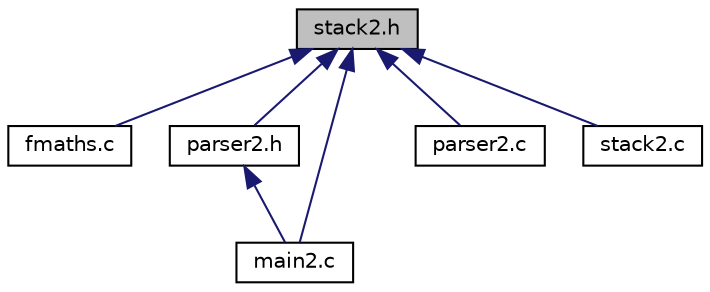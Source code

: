 digraph "stack2.h"
{
 // LATEX_PDF_SIZE
  edge [fontname="Helvetica",fontsize="10",labelfontname="Helvetica",labelfontsize="10"];
  node [fontname="Helvetica",fontsize="10",shape=record];
  Node1 [label="stack2.h",height=0.2,width=0.4,color="black", fillcolor="grey75", style="filled", fontcolor="black",tooltip=" "];
  Node1 -> Node2 [dir="back",color="midnightblue",fontsize="10",style="solid"];
  Node2 [label="fmaths.c",height=0.2,width=0.4,color="black", fillcolor="white", style="filled",URL="$fmaths_8c.html",tooltip=" "];
  Node1 -> Node3 [dir="back",color="midnightblue",fontsize="10",style="solid"];
  Node3 [label="parser2.h",height=0.2,width=0.4,color="black", fillcolor="white", style="filled",URL="$parser2_8h.html",tooltip=" "];
  Node3 -> Node4 [dir="back",color="midnightblue",fontsize="10",style="solid"];
  Node4 [label="main2.c",height=0.2,width=0.4,color="black", fillcolor="white", style="filled",URL="$main2_8c.html",tooltip=" "];
  Node1 -> Node4 [dir="back",color="midnightblue",fontsize="10",style="solid"];
  Node1 -> Node5 [dir="back",color="midnightblue",fontsize="10",style="solid"];
  Node5 [label="parser2.c",height=0.2,width=0.4,color="black", fillcolor="white", style="filled",URL="$parser2_8c.html",tooltip=" "];
  Node1 -> Node6 [dir="back",color="midnightblue",fontsize="10",style="solid"];
  Node6 [label="stack2.c",height=0.2,width=0.4,color="black", fillcolor="white", style="filled",URL="$stack2_8c.html",tooltip=" "];
}
